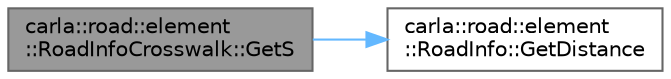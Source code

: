 digraph "carla::road::element::RoadInfoCrosswalk::GetS"
{
 // INTERACTIVE_SVG=YES
 // LATEX_PDF_SIZE
  bgcolor="transparent";
  edge [fontname=Helvetica,fontsize=10,labelfontname=Helvetica,labelfontsize=10];
  node [fontname=Helvetica,fontsize=10,shape=box,height=0.2,width=0.4];
  rankdir="LR";
  Node1 [id="Node000001",label="carla::road::element\l::RoadInfoCrosswalk::GetS",height=0.2,width=0.4,color="gray40", fillcolor="grey60", style="filled", fontcolor="black",tooltip=" "];
  Node1 -> Node2 [id="edge1_Node000001_Node000002",color="steelblue1",style="solid",tooltip=" "];
  Node2 [id="Node000002",label="carla::road::element\l::RoadInfo::GetDistance",height=0.2,width=0.4,color="grey40", fillcolor="white", style="filled",URL="$d6/d0f/classcarla_1_1road_1_1element_1_1RoadInfo.html#a130243a1f115865fd9b59c77c0311fc6",tooltip="Distance from road's start location."];
}
